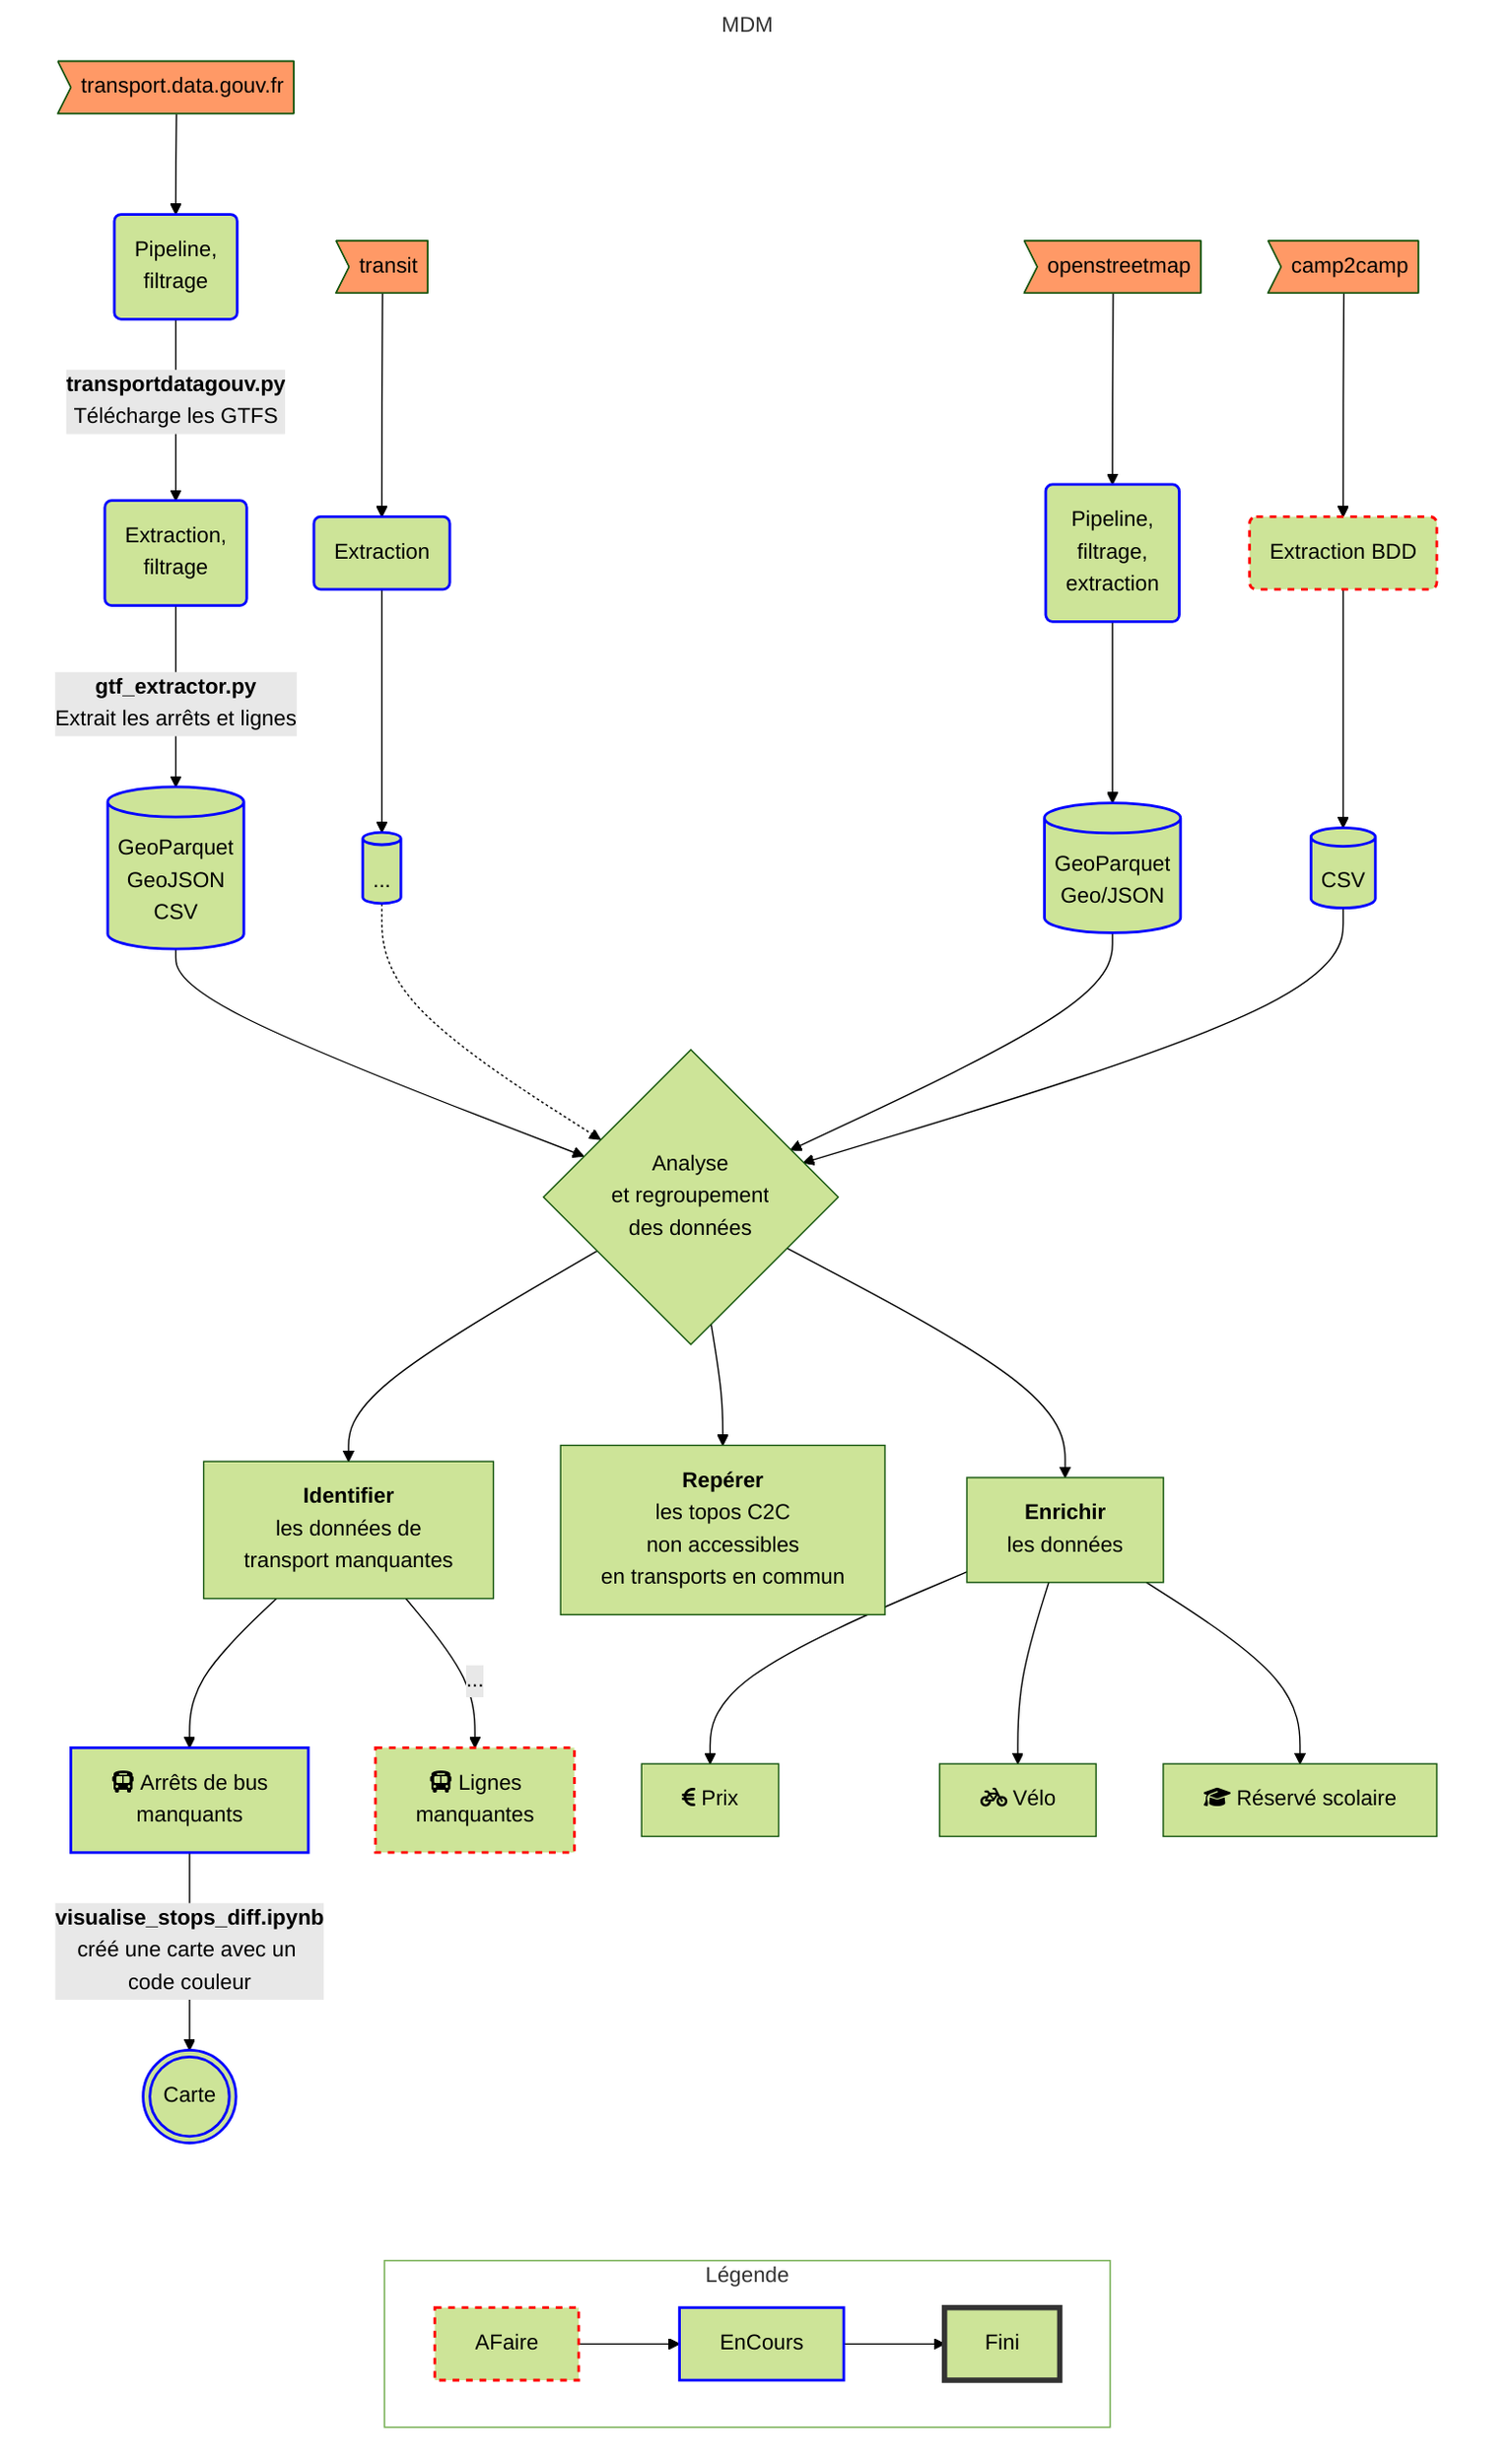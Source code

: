 ---
config:
  theme: 'forest'
---
flowchart TD
    subgraph MDM
        direction TB
        SOURCE_TDG>transport.data.gouv.fr] --> PF_TDG("`Pipeline,
                    filtrage`")
        SOURCE_TRANSIT>transit] --> PFE_TRANSIT("`Extraction`")
        SOURCE_OSM>openstreetmap] --> PFE_OSM("`Pipeline,
                    filtrage,
                    extraction`")
        SOURCE_C2C>camp2camp] --> PFE_C2C("`Extraction BDD`")


        PF_TDG -->|"`__transportdatagouv.py__
                    Télécharge les GTFS`"| FE_TDG("`Extraction,
                    filtrage`")
        FE_TDG -->|"`__gtf_extractor.py__
                    Extrait les arrêts et lignes`"| EXPORT_TDG[("`GeoParquet
                    GeoJSON
                    CSV`")]
        PFE_TRANSIT --> EXPORT_TRANSIT[("`...`")]
        PFE_OSM --> EXPORT_OSM[("`GeoParquet
                    Geo/JSON`")]
        PFE_C2C --> EXPORT_C2C[("`CSV`")]


        EXPORT_TDG --> ANALYSE{"`Analyse
                    et regroupement
                    des données`"}
        EXPORT_TRANSIT -.-> ANALYSE
        EXPORT_OSM --> ANALYSE
        EXPORT_C2C --> ANALYSE


        ANALYSE --> IDENTIFIER["`**Identifier**
                    les données de
                    transport manquantes`"]
        ANALYSE --> REPERER["`**Repérer**
                    les topos C2C
                    non accessibles
                    en transports en commun`"]
        ANALYSE --> ENRICHIR["`**Enrichir**
                    les données`"]
        IDENTIFIER --> ARRETS_MANQUANTS["`fa:fa-bus Arrêts de bus
                    manquants`"]
        IDENTIFIER -->|...| LIGNES_MANQUANTES["`fa:fa-bus Lignes
                    manquantes`"]
        ARRETS_MANQUANTS -->|"`__visualise_stops_diff.ipynb__
                créé une carte avec un code couleur`"| DIFF((("`Carte`")))
        ENRICHIR --> PRIX[fa:fa-eur Prix]
        ENRICHIR --> VELO[fa:fa-bicycle Vélo]
        ENRICHIR --> SPECIAUX[fa:fa-graduation-cap  Réservé scolaire]

    %% Styling
        style MDM fill:#fff,stroke:#fff
        style SOURCE_TDG fill:#f96
        style SOURCE_OSM fill:#f96
        style SOURCE_C2C fill:#f96
        style SOURCE_TRANSIT fill:#f96

    %% TODO
        style PFE_C2C stroke:#f00,stroke-width:2px,stroke-dasharray: 5 5
        style LIGNES_MANQUANTES stroke:#f00,stroke-width:2px,stroke-dasharray: 5 5
    %% In progress
        style PFE_OSM stroke:#00f,stroke-width:2px
        style PF_TDG stroke:#00f,stroke-width:2px
        style FE_TDG stroke:#00f,stroke-width:2px
        style EXPORT_TDG stroke:#00f,stroke-width:2px
        style EXPORT_C2C stroke:#00f,stroke-width:2px
        style EXPORT_OSM stroke:#00f,stroke-width:2px
        style EXPORT_TRANSIT stroke:#00f,stroke-width:2px
        style ARRETS_MANQUANTS stroke:#00f,stroke-width:2px
        style DIFF stroke:#00f,stroke-width:2px
        style PFE_TRANSIT stroke:#00f,stroke-width:2px
    %% DONE
        %% style PF_TDG fill:#0d0,stroke:#333,stroke-width:4px
    end

    subgraph Légende
        direction LR
        style Légende fill:#fff
        AFaire --> EnCours --> Fini
        style AFaire stroke:#f00,stroke-width:2px,stroke-dasharray: 5 5
        style EnCours stroke:#00f,stroke-width:2px
        style Fini stroke:#333,stroke-width:4px
    end

    MDM ~~~ Légende